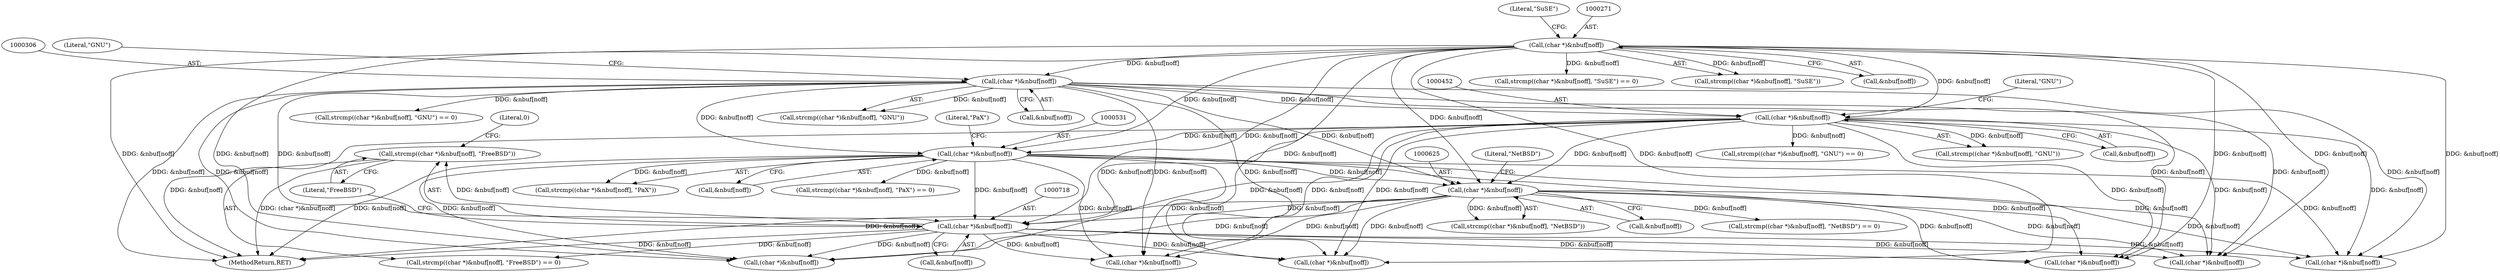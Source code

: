 digraph "0_file_b4c01141e5367f247b84dcaf6aefbb4e741842b8@API" {
"1000716" [label="(Call,strcmp((char *)&nbuf[noff], \"FreeBSD\"))"];
"1000717" [label="(Call,(char *)&nbuf[noff])"];
"1000624" [label="(Call,(char *)&nbuf[noff])"];
"1000305" [label="(Call,(char *)&nbuf[noff])"];
"1000270" [label="(Call,(char *)&nbuf[noff])"];
"1000451" [label="(Call,(char *)&nbuf[noff])"];
"1000530" [label="(Call,(char *)&nbuf[noff])"];
"1000630" [label="(Literal,\"NetBSD\")"];
"1000268" [label="(Call,strcmp((char *)&nbuf[noff], \"SuSE\") == 0)"];
"1000624" [label="(Call,(char *)&nbuf[noff])"];
"1001237" [label="(MethodReturn,RET)"];
"1000872" [label="(Call,(char *)&nbuf[noff])"];
"1000457" [label="(Literal,\"GNU\")"];
"1000723" [label="(Literal,\"FreeBSD\")"];
"1000269" [label="(Call,strcmp((char *)&nbuf[noff], \"SuSE\"))"];
"1000272" [label="(Call,&nbuf[noff])"];
"1000623" [label="(Call,strcmp((char *)&nbuf[noff], \"NetBSD\"))"];
"1000311" [label="(Literal,\"GNU\")"];
"1000532" [label="(Call,&nbuf[noff])"];
"1000528" [label="(Call,strcmp((char *)&nbuf[noff], \"PaX\") == 0)"];
"1000303" [label="(Call,strcmp((char *)&nbuf[noff], \"GNU\") == 0)"];
"1000622" [label="(Call,strcmp((char *)&nbuf[noff], \"NetBSD\") == 0)"];
"1000925" [label="(Call,(char *)&nbuf[noff])"];
"1000719" [label="(Call,&nbuf[noff])"];
"1000724" [label="(Literal,0)"];
"1000450" [label="(Call,strcmp((char *)&nbuf[noff], \"GNU\"))"];
"1000529" [label="(Call,strcmp((char *)&nbuf[noff], \"PaX\"))"];
"1000536" [label="(Literal,\"PaX\")"];
"1000717" [label="(Call,(char *)&nbuf[noff])"];
"1000795" [label="(Call,(char *)&nbuf[noff])"];
"1000304" [label="(Call,strcmp((char *)&nbuf[noff], \"GNU\"))"];
"1000530" [label="(Call,(char *)&nbuf[noff])"];
"1000887" [label="(Call,(char *)&nbuf[noff])"];
"1000270" [label="(Call,(char *)&nbuf[noff])"];
"1000305" [label="(Call,(char *)&nbuf[noff])"];
"1000307" [label="(Call,&nbuf[noff])"];
"1000715" [label="(Call,strcmp((char *)&nbuf[noff], \"FreeBSD\") == 0)"];
"1000756" [label="(Call,(char *)&nbuf[noff])"];
"1000626" [label="(Call,&nbuf[noff])"];
"1000453" [label="(Call,&nbuf[noff])"];
"1000716" [label="(Call,strcmp((char *)&nbuf[noff], \"FreeBSD\"))"];
"1000276" [label="(Literal,\"SuSE\")"];
"1000906" [label="(Call,(char *)&nbuf[noff])"];
"1000449" [label="(Call,strcmp((char *)&nbuf[noff], \"GNU\") == 0)"];
"1000451" [label="(Call,(char *)&nbuf[noff])"];
"1000716" -> "1000715"  [label="AST: "];
"1000716" -> "1000723"  [label="CFG: "];
"1000717" -> "1000716"  [label="AST: "];
"1000723" -> "1000716"  [label="AST: "];
"1000724" -> "1000716"  [label="CFG: "];
"1000716" -> "1001237"  [label="DDG: (char *)&nbuf[noff]"];
"1000717" -> "1000716"  [label="DDG: &nbuf[noff]"];
"1000717" -> "1000719"  [label="CFG: "];
"1000718" -> "1000717"  [label="AST: "];
"1000719" -> "1000717"  [label="AST: "];
"1000723" -> "1000717"  [label="CFG: "];
"1000717" -> "1001237"  [label="DDG: &nbuf[noff]"];
"1000717" -> "1000715"  [label="DDG: &nbuf[noff]"];
"1000624" -> "1000717"  [label="DDG: &nbuf[noff]"];
"1000305" -> "1000717"  [label="DDG: &nbuf[noff]"];
"1000451" -> "1000717"  [label="DDG: &nbuf[noff]"];
"1000270" -> "1000717"  [label="DDG: &nbuf[noff]"];
"1000530" -> "1000717"  [label="DDG: &nbuf[noff]"];
"1000717" -> "1000756"  [label="DDG: &nbuf[noff]"];
"1000717" -> "1000795"  [label="DDG: &nbuf[noff]"];
"1000717" -> "1000872"  [label="DDG: &nbuf[noff]"];
"1000717" -> "1000887"  [label="DDG: &nbuf[noff]"];
"1000717" -> "1000906"  [label="DDG: &nbuf[noff]"];
"1000717" -> "1000925"  [label="DDG: &nbuf[noff]"];
"1000624" -> "1000623"  [label="AST: "];
"1000624" -> "1000626"  [label="CFG: "];
"1000625" -> "1000624"  [label="AST: "];
"1000626" -> "1000624"  [label="AST: "];
"1000630" -> "1000624"  [label="CFG: "];
"1000624" -> "1001237"  [label="DDG: &nbuf[noff]"];
"1000624" -> "1000622"  [label="DDG: &nbuf[noff]"];
"1000624" -> "1000623"  [label="DDG: &nbuf[noff]"];
"1000305" -> "1000624"  [label="DDG: &nbuf[noff]"];
"1000451" -> "1000624"  [label="DDG: &nbuf[noff]"];
"1000270" -> "1000624"  [label="DDG: &nbuf[noff]"];
"1000530" -> "1000624"  [label="DDG: &nbuf[noff]"];
"1000624" -> "1000756"  [label="DDG: &nbuf[noff]"];
"1000624" -> "1000795"  [label="DDG: &nbuf[noff]"];
"1000624" -> "1000872"  [label="DDG: &nbuf[noff]"];
"1000624" -> "1000887"  [label="DDG: &nbuf[noff]"];
"1000624" -> "1000906"  [label="DDG: &nbuf[noff]"];
"1000624" -> "1000925"  [label="DDG: &nbuf[noff]"];
"1000305" -> "1000304"  [label="AST: "];
"1000305" -> "1000307"  [label="CFG: "];
"1000306" -> "1000305"  [label="AST: "];
"1000307" -> "1000305"  [label="AST: "];
"1000311" -> "1000305"  [label="CFG: "];
"1000305" -> "1001237"  [label="DDG: &nbuf[noff]"];
"1000305" -> "1000303"  [label="DDG: &nbuf[noff]"];
"1000305" -> "1000304"  [label="DDG: &nbuf[noff]"];
"1000270" -> "1000305"  [label="DDG: &nbuf[noff]"];
"1000305" -> "1000451"  [label="DDG: &nbuf[noff]"];
"1000305" -> "1000530"  [label="DDG: &nbuf[noff]"];
"1000305" -> "1000756"  [label="DDG: &nbuf[noff]"];
"1000305" -> "1000795"  [label="DDG: &nbuf[noff]"];
"1000305" -> "1000872"  [label="DDG: &nbuf[noff]"];
"1000305" -> "1000887"  [label="DDG: &nbuf[noff]"];
"1000305" -> "1000906"  [label="DDG: &nbuf[noff]"];
"1000305" -> "1000925"  [label="DDG: &nbuf[noff]"];
"1000270" -> "1000269"  [label="AST: "];
"1000270" -> "1000272"  [label="CFG: "];
"1000271" -> "1000270"  [label="AST: "];
"1000272" -> "1000270"  [label="AST: "];
"1000276" -> "1000270"  [label="CFG: "];
"1000270" -> "1001237"  [label="DDG: &nbuf[noff]"];
"1000270" -> "1000268"  [label="DDG: &nbuf[noff]"];
"1000270" -> "1000269"  [label="DDG: &nbuf[noff]"];
"1000270" -> "1000451"  [label="DDG: &nbuf[noff]"];
"1000270" -> "1000530"  [label="DDG: &nbuf[noff]"];
"1000270" -> "1000756"  [label="DDG: &nbuf[noff]"];
"1000270" -> "1000795"  [label="DDG: &nbuf[noff]"];
"1000270" -> "1000872"  [label="DDG: &nbuf[noff]"];
"1000270" -> "1000887"  [label="DDG: &nbuf[noff]"];
"1000270" -> "1000906"  [label="DDG: &nbuf[noff]"];
"1000270" -> "1000925"  [label="DDG: &nbuf[noff]"];
"1000451" -> "1000450"  [label="AST: "];
"1000451" -> "1000453"  [label="CFG: "];
"1000452" -> "1000451"  [label="AST: "];
"1000453" -> "1000451"  [label="AST: "];
"1000457" -> "1000451"  [label="CFG: "];
"1000451" -> "1001237"  [label="DDG: &nbuf[noff]"];
"1000451" -> "1000449"  [label="DDG: &nbuf[noff]"];
"1000451" -> "1000450"  [label="DDG: &nbuf[noff]"];
"1000451" -> "1000530"  [label="DDG: &nbuf[noff]"];
"1000451" -> "1000756"  [label="DDG: &nbuf[noff]"];
"1000451" -> "1000795"  [label="DDG: &nbuf[noff]"];
"1000451" -> "1000872"  [label="DDG: &nbuf[noff]"];
"1000451" -> "1000887"  [label="DDG: &nbuf[noff]"];
"1000451" -> "1000906"  [label="DDG: &nbuf[noff]"];
"1000451" -> "1000925"  [label="DDG: &nbuf[noff]"];
"1000530" -> "1000529"  [label="AST: "];
"1000530" -> "1000532"  [label="CFG: "];
"1000531" -> "1000530"  [label="AST: "];
"1000532" -> "1000530"  [label="AST: "];
"1000536" -> "1000530"  [label="CFG: "];
"1000530" -> "1001237"  [label="DDG: &nbuf[noff]"];
"1000530" -> "1000528"  [label="DDG: &nbuf[noff]"];
"1000530" -> "1000529"  [label="DDG: &nbuf[noff]"];
"1000530" -> "1000756"  [label="DDG: &nbuf[noff]"];
"1000530" -> "1000795"  [label="DDG: &nbuf[noff]"];
"1000530" -> "1000872"  [label="DDG: &nbuf[noff]"];
"1000530" -> "1000887"  [label="DDG: &nbuf[noff]"];
"1000530" -> "1000906"  [label="DDG: &nbuf[noff]"];
"1000530" -> "1000925"  [label="DDG: &nbuf[noff]"];
}
